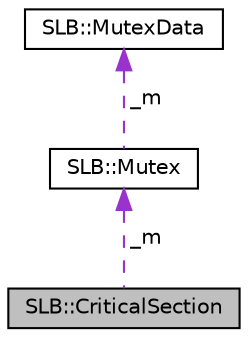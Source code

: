 digraph "SLB::CriticalSection"
{
  edge [fontname="Helvetica",fontsize="10",labelfontname="Helvetica",labelfontsize="10"];
  node [fontname="Helvetica",fontsize="10",shape=record];
  Node1 [label="SLB::CriticalSection",height=0.2,width=0.4,color="black", fillcolor="grey75", style="filled", fontcolor="black"];
  Node2 -> Node1 [dir="back",color="darkorchid3",fontsize="10",style="dashed",label=" _m" ,fontname="Helvetica"];
  Node2 [label="SLB::Mutex",height=0.2,width=0.4,color="black", fillcolor="white", style="filled",URL="$structSLB_1_1Mutex.html"];
  Node3 -> Node2 [dir="back",color="darkorchid3",fontsize="10",style="dashed",label=" _m" ,fontname="Helvetica"];
  Node3 [label="SLB::MutexData",height=0.2,width=0.4,color="black", fillcolor="white", style="filled",URL="$structSLB_1_1MutexData.html"];
}
